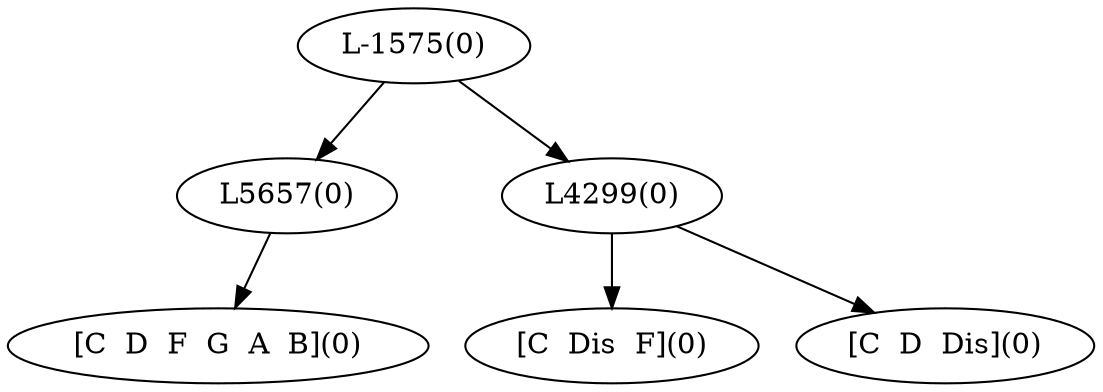 digraph sample{
"L5657(0)"->"[C  D  F  G  A  B](0)"
"L4299(0)"->"[C  Dis  F](0)"
"L4299(0)"->"[C  D  Dis](0)"
"L-1575(0)"->"L5657(0)"
"L-1575(0)"->"L4299(0)"
{rank = min; "L-1575(0)"}
{rank = same; "L5657(0)"; "L4299(0)";}
{rank = max; "[C  D  Dis](0)"; "[C  D  F  G  A  B](0)"; "[C  Dis  F](0)";}
}